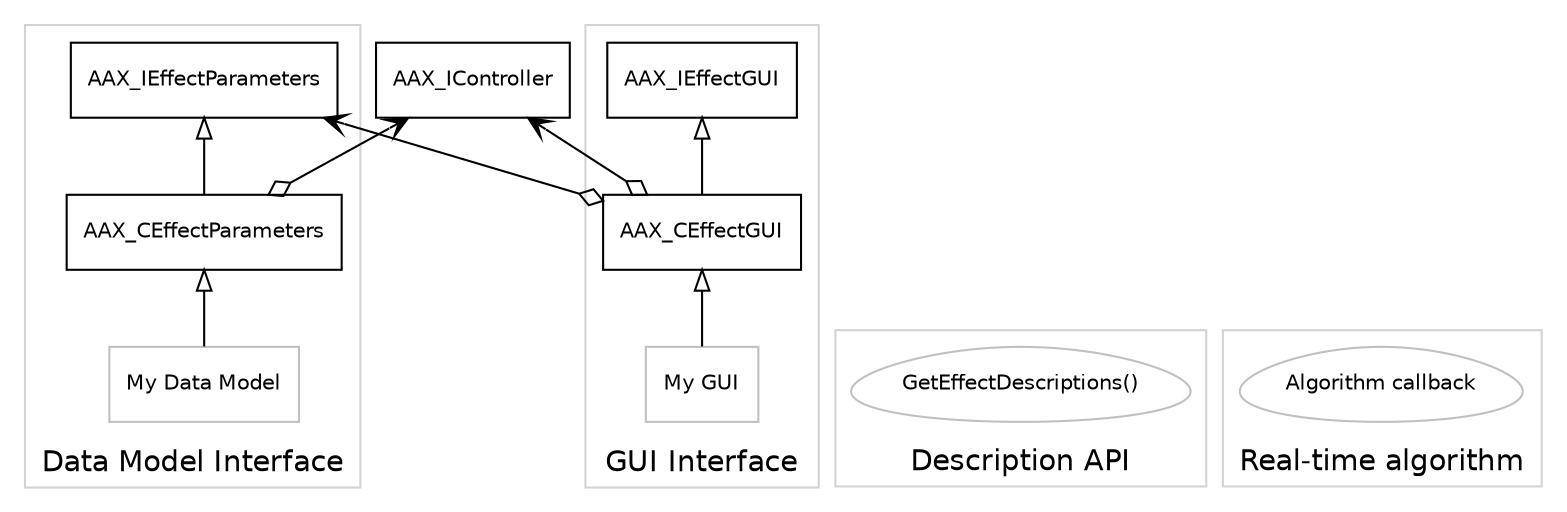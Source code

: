 //        Copyright 2016, 2021 by Avid Technology, Inc.
digraph maininterface {
	graph [ fontname=Helvetica ];
	rankdir=BT;
	
	node [shape=record, fontname=Helvetica, fontsize=10];
	
	idata [ label="AAX_IEffectParameters" URL="\ref AAX_IEffectParameters"];
	cdata [ label="AAX_CEffectParameters" URL="\ref AAX_CEffectParameters"];
	mydata [ label="My Data Model", color="gray"];
	
	igui [ label="AAX_IEffectGUI" URL="\ref AAX_IEffectGUI"];
	cgui [ label="AAX_CEffectGUI" URL="\ref AAX_CEffectGUI"];
	mygui [ label="My GUI", color="gray"];
	
	icontroller [ label="AAX_IController" URL="\ref AAX_IController"];
	
	subgraph cluster_datamodel {
		node [shape=record, fontname=Helvetica, fontsize=10];
	
		label = "Data Model Interface";
		URL = "\ref CommonInterface_DataModel";
		color = lightgrey;

		cdata -> idata [arrowhead="onormal"];
		mydata -> cdata [arrowhead="onormal"];
	}
	
	subgraph cluster_gui {
		node [shape=record, fontname=Helvetica, fontsize=10];
	
		label = "GUI Interface";
		URL = "\ref CommonInterface_GUI";
		color = lightgrey;

		cgui -> igui [arrowhead="onormal"];
		mygui -> cgui [arrowhead="onormal"];
	}
	
	subgraph cluster_describe {
		node [shape=record, fontname=Helvetica, fontsize=10];
	
		label = "Description API";
		URL="\ref CommonInterface_Describe";
		color = lightgrey;

		desc [ label="GetEffectDescriptions()" URL="\ref AAXRegisterPlugin" shape=egg color="gray"];
	}
	
	subgraph cluster_alg {
		node [shape=record, fontname=Helvetica, fontsize=10];
	
		label = "Real-time algorithm";
		URL = "\ref CommonInterface_Algorithm";
		color = lightgrey;
		
		alg [ label="Algorithm callback" URL="\ref CommonInterface_Algorithm" shape=egg color="gray"];
	}
	
	cdata -> icontroller [ arrowhead="open", arrowtail="odiamond", dir="both", /*style="dashed",*/ weight=0.1];
	cgui -> icontroller [ arrowhead="open", arrowtail="odiamond", dir="both", /*style="dashed",*/ weight=0.1];
	cgui -> idata [arrowhead="open", arrowtail="odiamond", dir="both"];
}
